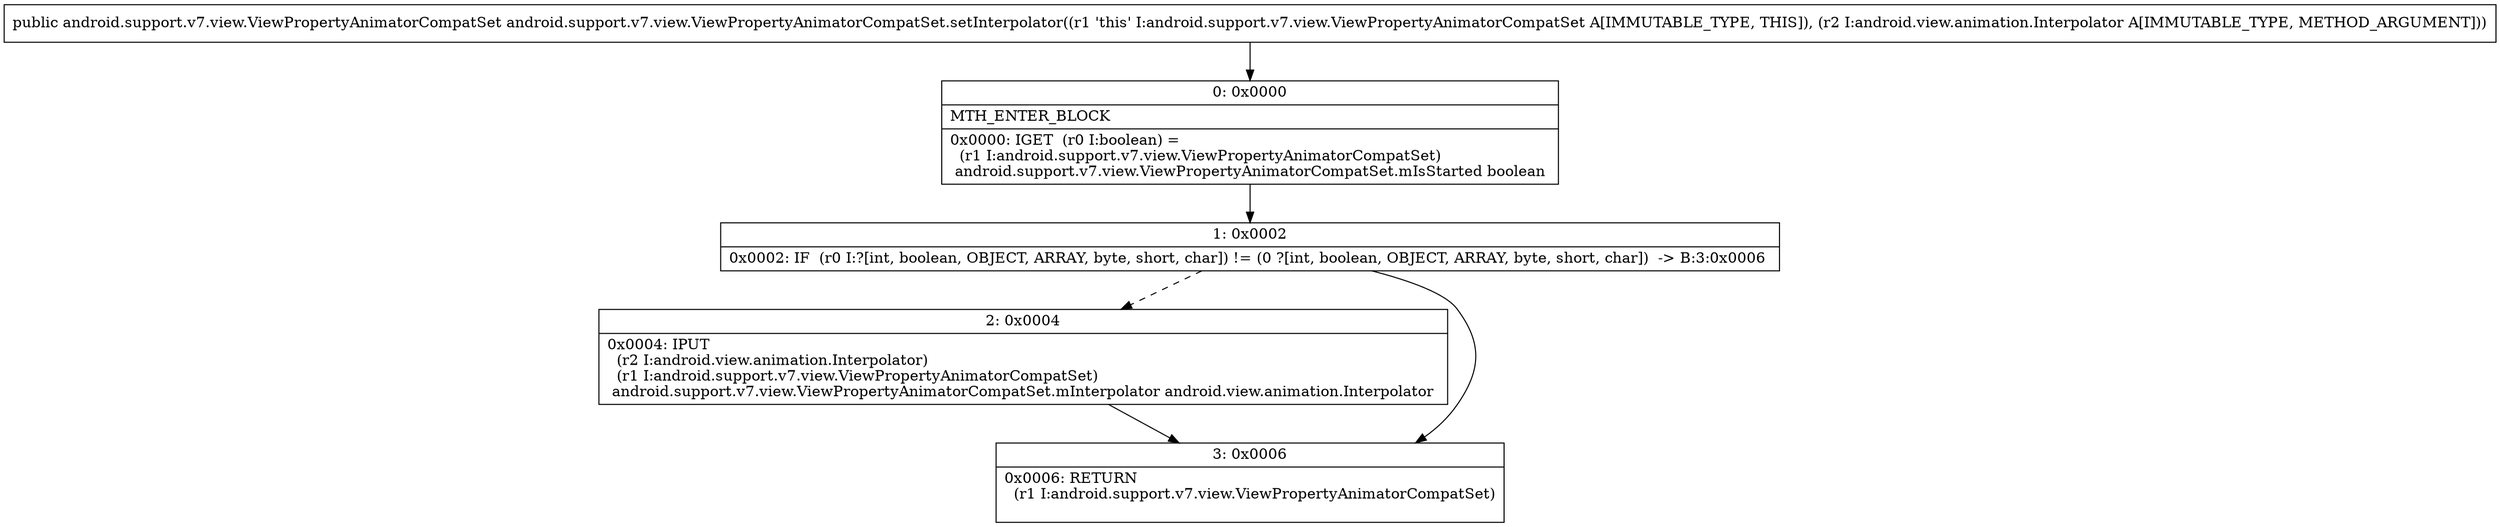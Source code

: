 digraph "CFG forandroid.support.v7.view.ViewPropertyAnimatorCompatSet.setInterpolator(Landroid\/view\/animation\/Interpolator;)Landroid\/support\/v7\/view\/ViewPropertyAnimatorCompatSet;" {
Node_0 [shape=record,label="{0\:\ 0x0000|MTH_ENTER_BLOCK\l|0x0000: IGET  (r0 I:boolean) = \l  (r1 I:android.support.v7.view.ViewPropertyAnimatorCompatSet)\l android.support.v7.view.ViewPropertyAnimatorCompatSet.mIsStarted boolean \l}"];
Node_1 [shape=record,label="{1\:\ 0x0002|0x0002: IF  (r0 I:?[int, boolean, OBJECT, ARRAY, byte, short, char]) != (0 ?[int, boolean, OBJECT, ARRAY, byte, short, char])  \-\> B:3:0x0006 \l}"];
Node_2 [shape=record,label="{2\:\ 0x0004|0x0004: IPUT  \l  (r2 I:android.view.animation.Interpolator)\l  (r1 I:android.support.v7.view.ViewPropertyAnimatorCompatSet)\l android.support.v7.view.ViewPropertyAnimatorCompatSet.mInterpolator android.view.animation.Interpolator \l}"];
Node_3 [shape=record,label="{3\:\ 0x0006|0x0006: RETURN  \l  (r1 I:android.support.v7.view.ViewPropertyAnimatorCompatSet)\l \l}"];
MethodNode[shape=record,label="{public android.support.v7.view.ViewPropertyAnimatorCompatSet android.support.v7.view.ViewPropertyAnimatorCompatSet.setInterpolator((r1 'this' I:android.support.v7.view.ViewPropertyAnimatorCompatSet A[IMMUTABLE_TYPE, THIS]), (r2 I:android.view.animation.Interpolator A[IMMUTABLE_TYPE, METHOD_ARGUMENT])) }"];
MethodNode -> Node_0;
Node_0 -> Node_1;
Node_1 -> Node_2[style=dashed];
Node_1 -> Node_3;
Node_2 -> Node_3;
}

